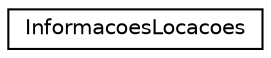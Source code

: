 digraph "Graphical Class Hierarchy"
{
 // LATEX_PDF_SIZE
  edge [fontname="Helvetica",fontsize="10",labelfontname="Helvetica",labelfontsize="10"];
  node [fontname="Helvetica",fontsize="10",shape=record];
  rankdir="LR";
  Node0 [label="InformacoesLocacoes",height=0.2,width=0.4,color="black", fillcolor="white", style="filled",URL="$structInformacoesLocacoes.html",tooltip=" "];
}
